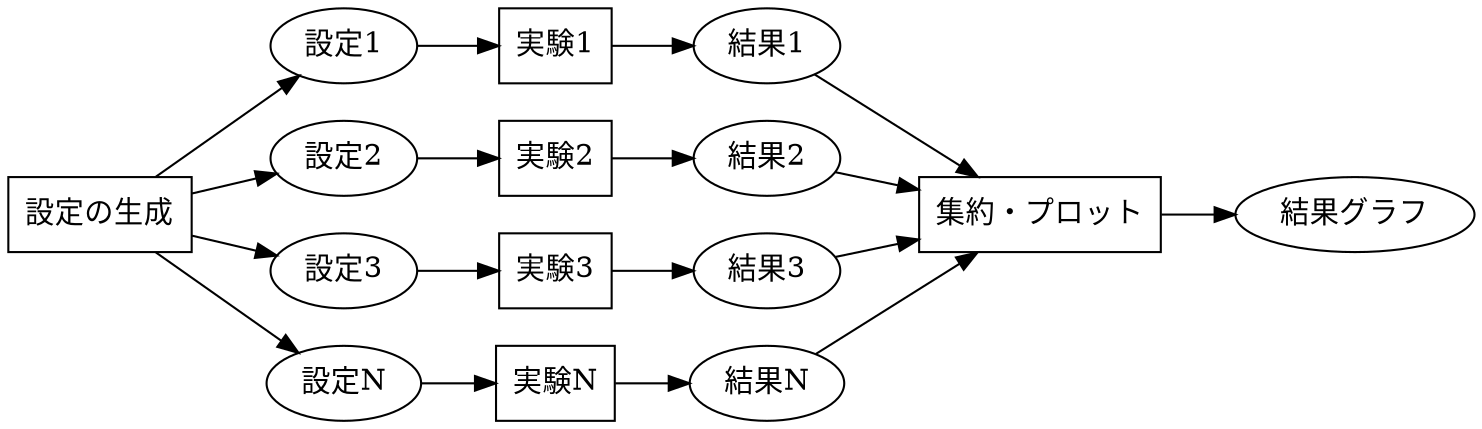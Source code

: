 digraph G {
  graph [rankdir=LR]

  gen_config [shape=box, label="設定の生成"]
  plot [shape=box, label="集約・プロット"]
  chart [label="結果グラフ"]

  config1 [label="設定1"]
  config2 [label="設定2"]
  config3 [label="設定3"]
  configN [label="設定N"]

  exp1 [shape=box, label="実験1"]
  exp2 [shape=box, label="実験2"]
  exp3 [shape=box, label="実験3"]
  expN [shape=box, label="実験N"]

  result1 [label="結果1"]
  result2 [label="結果2"]
  result3 [label="結果3"]
  resultN [label="結果N"]

  gen_config -> { config1; config2; config3; configN }

  config1 -> exp1
  config2 -> exp2
  config3 -> exp3
  configN -> expN

  exp1 -> result1
  exp2 -> result2
  exp3 -> result3
  expN -> resultN

  { result1; result2; result3; resultN } -> plot

  plot -> chart
}
